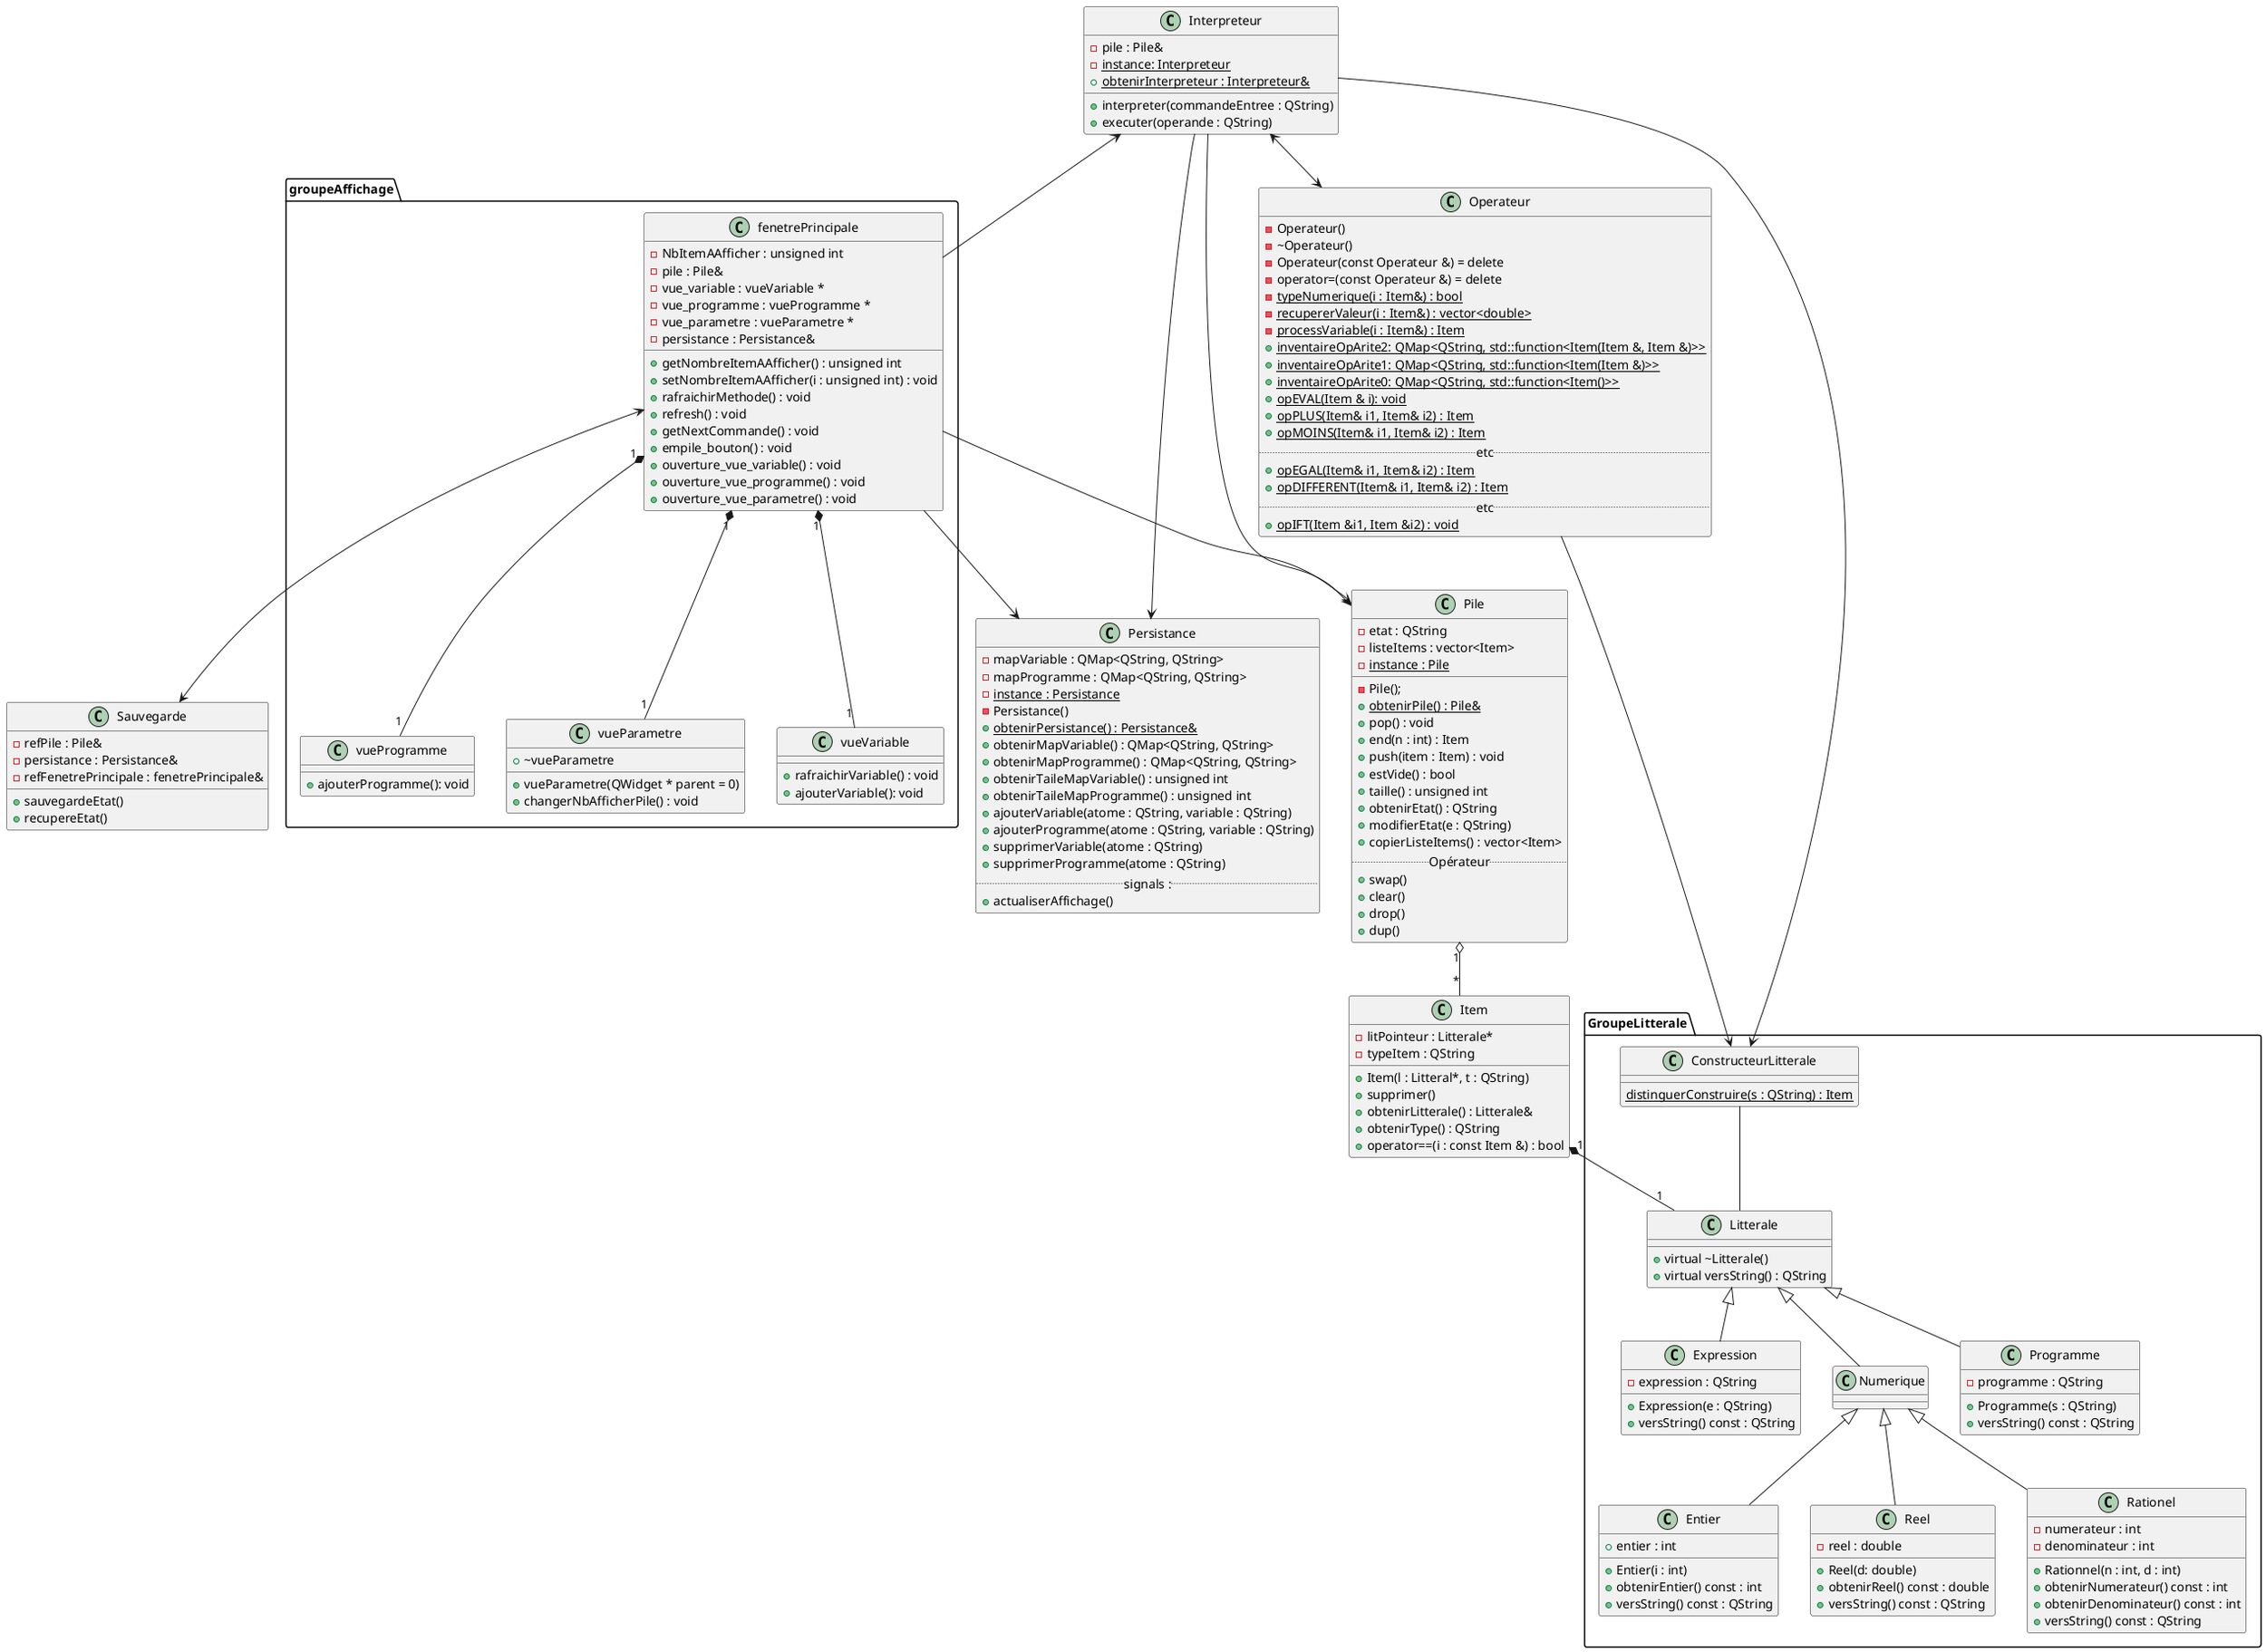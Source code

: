 @startuml

Class Sauvegarde {
    -refPile : Pile&
    -persistance : Persistance&
    -refFenetrePrincipale : fenetrePrincipale&
    +sauvegardeEtat()
    +recupereEtat()
}

package "GroupeLitterale" {


    Class ConstructeurLitterale{
    {static} distinguerConstruire(s : QString) : Item
    }

    Class Litterale {
         +virtual ~Litterale()
        +virtual versString() : QString
    }



    Class Entier{
        +entier : int
        +Entier(i : int)
        +obtenirEntier() const : int
        +versString() const : QString
    }

    Class Reel{
        -reel : double
        +Reel(d: double)
        +obtenirReel() const : double
        +versString() const : QString
        }

    Class Rationel{
        -numerateur : int
        -denominateur : int
        +Rationnel(n : int, d : int)
        +obtenirNumerateur() const : int
        +obtenirDenominateur() const : int
        +versString() const : QString
        }

    Class Expression{
        -expression : QString
        +Expression(e : QString)
        +versString() const : QString
    }

    Class Numerique{

        }

    Class Programme{
        -programme : QString
        +Programme(s : QString)
        +versString() const : QString
    }

}

Class Item{
    -litPointeur : Litterale*
    -typeItem : QString
    +Item(l : Litteral*, t : QString)
    +supprimer()
    +obtenirLitterale() : Litterale&
    +obtenirType() : QString
    +operator==(i : const Item &) : bool
}





Class Operateur{
    -Operateur()
    -~Operateur()
    -Operateur(const Operateur &) = delete
    -operator=(const Operateur &) = delete
    -{static} typeNumerique(i : Item&) : bool
    -{static} recupererValeur(i : Item&) : vector<double>
    -{static} processVariable(i : Item&) : Item
    +{static} inventaireOpArite2: QMap<QString, std::function<Item(Item &, Item &)>>
    +{static} inventaireOpArite1: QMap<QString, std::function<Item(Item &)>>
    +{static} inventaireOpArite0: QMap<QString, std::function<Item()>>
    +{static}opEVAL(Item & i): void
    +{static}opPLUS(Item& i1, Item& i2) : Item
    +{static}opMOINS(Item& i1, Item& i2) : Item
    .. etc ..
    +{static}opEGAL(Item& i1, Item& i2) : Item
    +{static}opDIFFERENT(Item& i1, Item& i2) : Item
    .. etc ..
    +{static}opIFT(Item &i1, Item &i2) : void
}


Class Persistance{
    -mapVariable : QMap<QString, QString>
    -mapProgramme : QMap<QString, QString>
    -{static} instance : Persistance
    -Persistance()
    +{static} obtenirPersistance() : Persistance&
    +obtenirMapVariable() : QMap<QString, QString>
    +obtenirMapProgramme() : QMap<QString, QString>
    +obtenirTaileMapVariable() : unsigned int
    +obtenirTaileMapProgramme() : unsigned int
    +ajouterVariable(atome : QString, variable : QString)
    +ajouterProgramme(atome : QString, variable : QString)
    +supprimerVariable(atome : QString)
    +supprimerProgramme(atome : QString)
    .. signals : ..
    +actualiserAffichage()
}

Class Interpreteur{
    -pile : Pile&
    -{static} instance: Interpreteur
    +interpreter(commandeEntree : QString)
    +executer(operande : QString)
    +{static} obtenirInterpreteur : Interpreteur&
}


Class Pile{
    -etat : QString
    -listeItems : vector<Item>
    -{static} instance : Pile
    __
    -Pile();
    +{static} obtenirPile() : Pile&
    +pop() : void
    +end(n : int) : Item
    +push(item : Item) : void
    +estVide() : bool
    +taille() : unsigned int
    +obtenirEtat() : QString
    +modifierEtat(e : QString)
    +copierListeItems() : vector<Item>
    .. Opérateur ..
    +swap()
    +clear()
    +drop()
    +dup()
}




package "groupeAffichage" {

    Class fenetrePrincipale{
        -NbItemAAfficher : unsigned int
	    -pile : Pile&
        -vue_variable : vueVariable *
        -vue_programme : vueProgramme *
        -vue_parametre : vueParametre *
        -persistance : Persistance&
        +getNombreItemAAfficher() : unsigned int
        +setNombreItemAAfficher(i : unsigned int) : void
        +rafraichirMethode() : void
        +refresh() : void
	    +getNextCommande() : void
        +empile_bouton() : void
        +ouverture_vue_variable() : void
        +ouverture_vue_programme() : void
        +ouverture_vue_parametre() : void
    }

    Class vueVariable{
        +rafraichirVariable() : void
        +ajouterVariable(): void
    }
    Class vueProgramme{
        +ajouterProgramme(): void
    }
    Class vueParametre{
        +vueParametre(QWidget * parent = 0)
        +~vueParametre
        +changerNbAfficherPile() : void

    }

}





Interpreteur <--> Operateur
Interpreteur --> Persistance
Interpreteur --> Pile
fenetrePrincipale --> Pile
fenetrePrincipale --> Persistance
Interpreteur --> ConstructeurLitterale

Item "1" *-- "1" Litterale
Pile "1" o-- "*" Item

fenetrePrincipale "1" *-- "1" vueVariable
fenetrePrincipale "1" *-- "1" vueProgramme
fenetrePrincipale "1" *-- "1" vueParametre

Operateur --> ConstructeurLitterale
Interpreteur <-- fenetrePrincipale

fenetrePrincipale <--> Sauvegarde
ConstructeurLitterale -- Litterale


Litterale <|-- Numerique
Numerique <|-- Reel
Numerique <|-- Rationel
Numerique <|-- Entier
Litterale <|-- Expression
Litterale <|-- Programme

@enduml
